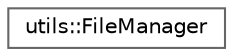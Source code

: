digraph "Graphical Class Hierarchy"
{
 // LATEX_PDF_SIZE
  bgcolor="transparent";
  edge [fontname=Helvetica,fontsize=10,labelfontname=Helvetica,labelfontsize=10];
  node [fontname=Helvetica,fontsize=10,shape=box,height=0.2,width=0.4];
  rankdir="LR";
  Node0 [id="Node000000",label="utils::FileManager",height=0.2,width=0.4,color="grey40", fillcolor="white", style="filled",URL="$classutils_1_1FileManager.html",tooltip=" "];
}

